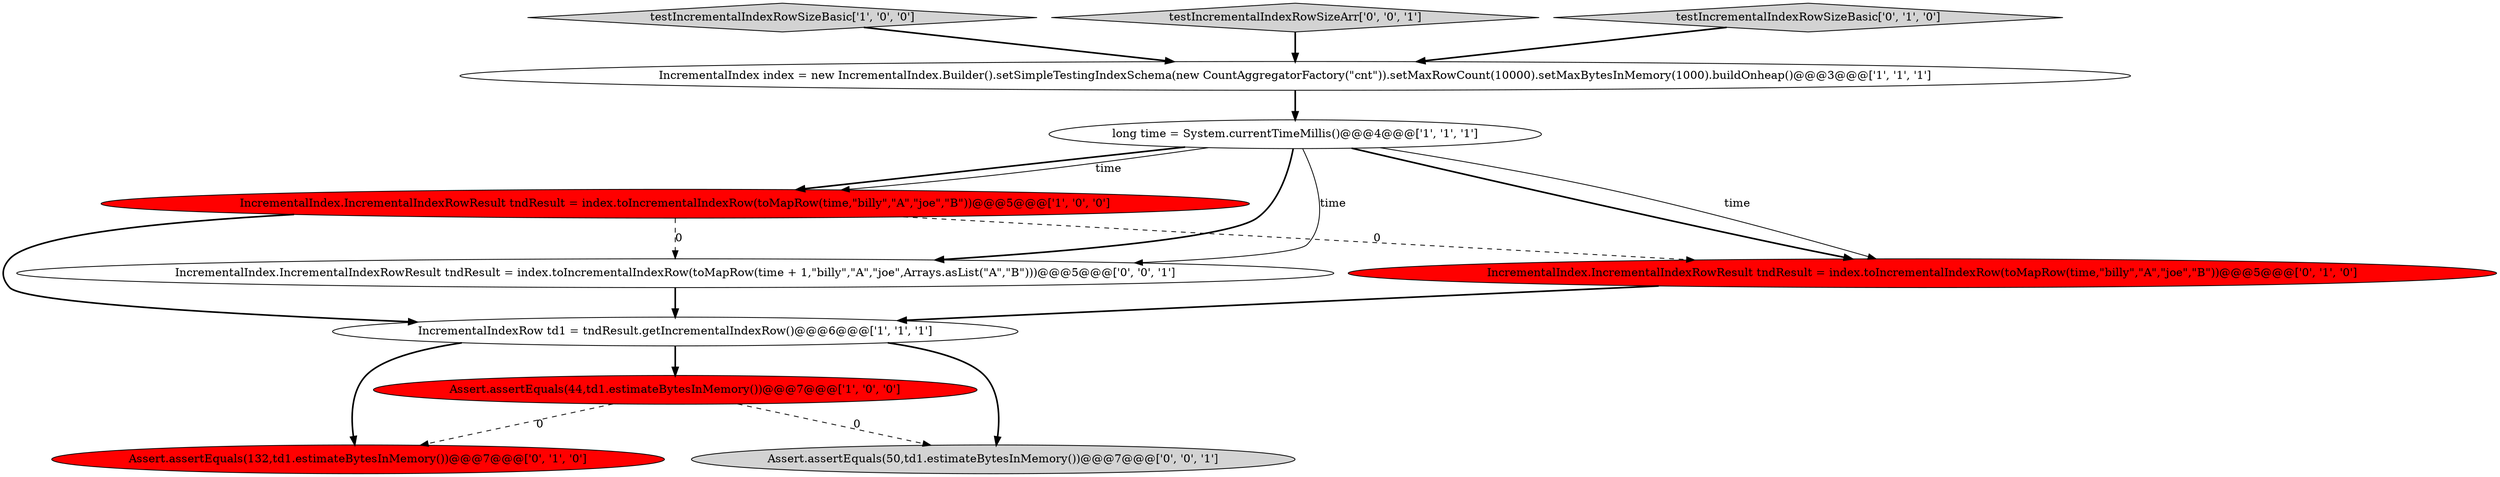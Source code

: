 digraph {
1 [style = filled, label = "Assert.assertEquals(44,td1.estimateBytesInMemory())@@@7@@@['1', '0', '0']", fillcolor = red, shape = ellipse image = "AAA1AAABBB1BBB"];
3 [style = filled, label = "IncrementalIndex.IncrementalIndexRowResult tndResult = index.toIncrementalIndexRow(toMapRow(time,\"billy\",\"A\",\"joe\",\"B\"))@@@5@@@['1', '0', '0']", fillcolor = red, shape = ellipse image = "AAA1AAABBB1BBB"];
0 [style = filled, label = "testIncrementalIndexRowSizeBasic['1', '0', '0']", fillcolor = lightgray, shape = diamond image = "AAA0AAABBB1BBB"];
7 [style = filled, label = "Assert.assertEquals(132,td1.estimateBytesInMemory())@@@7@@@['0', '1', '0']", fillcolor = red, shape = ellipse image = "AAA1AAABBB2BBB"];
2 [style = filled, label = "IncrementalIndexRow td1 = tndResult.getIncrementalIndexRow()@@@6@@@['1', '1', '1']", fillcolor = white, shape = ellipse image = "AAA0AAABBB1BBB"];
11 [style = filled, label = "Assert.assertEquals(50,td1.estimateBytesInMemory())@@@7@@@['0', '0', '1']", fillcolor = lightgray, shape = ellipse image = "AAA0AAABBB3BBB"];
10 [style = filled, label = "IncrementalIndex.IncrementalIndexRowResult tndResult = index.toIncrementalIndexRow(toMapRow(time + 1,\"billy\",\"A\",\"joe\",Arrays.asList(\"A\",\"B\")))@@@5@@@['0', '0', '1']", fillcolor = white, shape = ellipse image = "AAA0AAABBB3BBB"];
8 [style = filled, label = "IncrementalIndex.IncrementalIndexRowResult tndResult = index.toIncrementalIndexRow(toMapRow(time,\"billy\",\"A\",\"joe\",\"B\"))@@@5@@@['0', '1', '0']", fillcolor = red, shape = ellipse image = "AAA1AAABBB2BBB"];
9 [style = filled, label = "testIncrementalIndexRowSizeArr['0', '0', '1']", fillcolor = lightgray, shape = diamond image = "AAA0AAABBB3BBB"];
5 [style = filled, label = "long time = System.currentTimeMillis()@@@4@@@['1', '1', '1']", fillcolor = white, shape = ellipse image = "AAA0AAABBB1BBB"];
6 [style = filled, label = "testIncrementalIndexRowSizeBasic['0', '1', '0']", fillcolor = lightgray, shape = diamond image = "AAA0AAABBB2BBB"];
4 [style = filled, label = "IncrementalIndex index = new IncrementalIndex.Builder().setSimpleTestingIndexSchema(new CountAggregatorFactory(\"cnt\")).setMaxRowCount(10000).setMaxBytesInMemory(1000).buildOnheap()@@@3@@@['1', '1', '1']", fillcolor = white, shape = ellipse image = "AAA0AAABBB1BBB"];
5->3 [style = bold, label=""];
3->8 [style = dashed, label="0"];
5->10 [style = bold, label=""];
5->8 [style = bold, label=""];
6->4 [style = bold, label=""];
10->2 [style = bold, label=""];
5->3 [style = solid, label="time"];
3->10 [style = dashed, label="0"];
5->8 [style = solid, label="time"];
2->7 [style = bold, label=""];
1->7 [style = dashed, label="0"];
3->2 [style = bold, label=""];
8->2 [style = bold, label=""];
0->4 [style = bold, label=""];
5->10 [style = solid, label="time"];
4->5 [style = bold, label=""];
1->11 [style = dashed, label="0"];
2->1 [style = bold, label=""];
2->11 [style = bold, label=""];
9->4 [style = bold, label=""];
}
